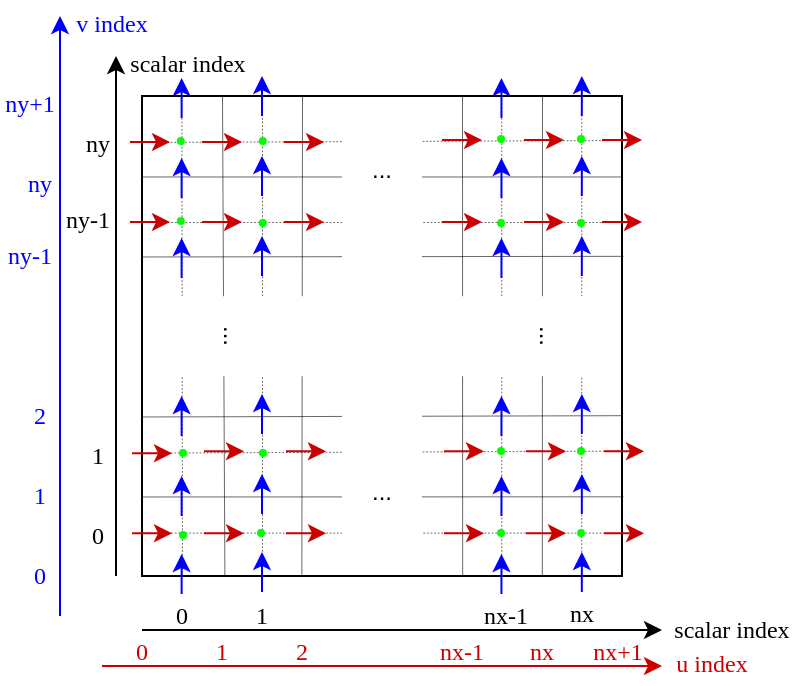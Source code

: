 <mxfile version="26.0.9" pages="2">
  <diagram name="全体図" id="Ayow5-VMEha0wBVnLcW4">
    <mxGraphModel dx="489" dy="347" grid="1" gridSize="10" guides="1" tooltips="1" connect="1" arrows="1" fold="1" page="1" pageScale="1" pageWidth="1390" pageHeight="360" math="0" shadow="0">
      <root>
        <mxCell id="0" />
        <mxCell id="1" parent="0" />
        <mxCell id="hNbSL6XgEmBNJISSKw9M-51" value="" style="endArrow=none;dashed=1;html=1;rounded=0;entryX=1;entryY=0.25;entryDx=0;entryDy=0;strokeWidth=0.3;" edge="1" parent="1" target="hNbSL6XgEmBNJISSKw9M-1">
          <mxGeometry width="50" height="50" relative="1" as="geometry">
            <mxPoint x="80" y="140" as="sourcePoint" />
            <mxPoint x="150" y="90.24" as="targetPoint" />
          </mxGeometry>
        </mxCell>
        <mxCell id="hNbSL6XgEmBNJISSKw9M-50" value="" style="endArrow=none;dashed=1;html=1;rounded=0;entryX=0;entryY=0.084;entryDx=0;entryDy=0;entryPerimeter=0;strokeWidth=0.3;exitX=1.002;exitY=0.078;exitDx=0;exitDy=0;exitPerimeter=0;" edge="1" parent="1" source="hNbSL6XgEmBNJISSKw9M-1" target="hNbSL6XgEmBNJISSKw9M-1">
          <mxGeometry width="50" height="50" relative="1" as="geometry">
            <mxPoint x="110" y="90" as="sourcePoint" />
            <mxPoint x="110" y="330" as="targetPoint" />
          </mxGeometry>
        </mxCell>
        <mxCell id="hNbSL6XgEmBNJISSKw9M-1" value="" style="rounded=0;whiteSpace=wrap;html=1;" vertex="1" parent="1">
          <mxGeometry x="80" y="80" width="240" height="240" as="geometry" />
        </mxCell>
        <mxCell id="hNbSL6XgEmBNJISSKw9M-2" value="" style="endArrow=classic;html=1;rounded=0;strokeColor=#CC0000;" edge="1" parent="1">
          <mxGeometry width="50" height="50" relative="1" as="geometry">
            <mxPoint x="60" y="365" as="sourcePoint" />
            <mxPoint x="340" y="365" as="targetPoint" />
          </mxGeometry>
        </mxCell>
        <mxCell id="hNbSL6XgEmBNJISSKw9M-11" value="" style="endArrow=classic;html=1;rounded=0;strokeColor=#0000FF;" edge="1" parent="1">
          <mxGeometry width="50" height="50" relative="1" as="geometry">
            <mxPoint x="39" y="340" as="sourcePoint" />
            <mxPoint x="39" y="40" as="targetPoint" />
          </mxGeometry>
        </mxCell>
        <mxCell id="hNbSL6XgEmBNJISSKw9M-46" value="" style="endArrow=none;dashed=1;html=1;rounded=0;entryX=0.082;entryY=0;entryDx=0;entryDy=0;entryPerimeter=0;strokeWidth=0.3;exitX=0.082;exitY=0;exitDx=0;exitDy=0;exitPerimeter=0;" edge="1" parent="1" source="hNbSL6XgEmBNJISSKw9M-1">
          <mxGeometry width="50" height="50" relative="1" as="geometry">
            <mxPoint x="150" y="253" as="sourcePoint" />
            <mxPoint x="100" y="320" as="targetPoint" />
          </mxGeometry>
        </mxCell>
        <mxCell id="hNbSL6XgEmBNJISSKw9M-47" value="" style="endArrow=none;dashed=1;html=1;rounded=0;entryX=0.082;entryY=0;entryDx=0;entryDy=0;entryPerimeter=0;strokeWidth=0.3;" edge="1" parent="1">
          <mxGeometry width="50" height="50" relative="1" as="geometry">
            <mxPoint x="140" y="320.24" as="sourcePoint" />
            <mxPoint x="140" y="80.24" as="targetPoint" />
          </mxGeometry>
        </mxCell>
        <mxCell id="hNbSL6XgEmBNJISSKw9M-12" value="" style="group;strokeColor=none;strokeWidth=0.3;" vertex="1" connectable="0" parent="1">
          <mxGeometry x="80" y="80.24" width="240" height="239.76" as="geometry" />
        </mxCell>
        <mxCell id="hNbSL6XgEmBNJISSKw9M-3" value="" style="endArrow=none;html=1;rounded=0;strokeWidth=0.3;" edge="1" parent="hNbSL6XgEmBNJISSKw9M-12">
          <mxGeometry width="50" height="50" relative="1" as="geometry">
            <mxPoint y="40.0" as="sourcePoint" />
            <mxPoint x="240" y="40.0" as="targetPoint" />
          </mxGeometry>
        </mxCell>
        <mxCell id="hNbSL6XgEmBNJISSKw9M-4" value="" style="endArrow=none;html=1;rounded=0;entryX=1.002;entryY=0.333;entryDx=0;entryDy=0;entryPerimeter=0;strokeWidth=0.3;" edge="1" parent="hNbSL6XgEmBNJISSKw9M-12" target="hNbSL6XgEmBNJISSKw9M-1">
          <mxGeometry width="50" height="50" relative="1" as="geometry">
            <mxPoint y="80.0" as="sourcePoint" />
            <mxPoint x="200" y="80.0" as="targetPoint" />
          </mxGeometry>
        </mxCell>
        <mxCell id="hNbSL6XgEmBNJISSKw9M-5" value="" style="endArrow=none;html=1;rounded=0;entryX=1;entryY=0.665;entryDx=0;entryDy=0;entryPerimeter=0;strokeWidth=0.3;" edge="1" parent="hNbSL6XgEmBNJISSKw9M-12" target="hNbSL6XgEmBNJISSKw9M-1">
          <mxGeometry width="50" height="50" relative="1" as="geometry">
            <mxPoint y="160" as="sourcePoint" />
            <mxPoint x="200" y="160" as="targetPoint" />
          </mxGeometry>
        </mxCell>
        <mxCell id="hNbSL6XgEmBNJISSKw9M-6" value="" style="endArrow=none;html=1;rounded=0;entryX=1.002;entryY=0.834;entryDx=0;entryDy=0;entryPerimeter=0;strokeWidth=0.3;" edge="1" parent="hNbSL6XgEmBNJISSKw9M-12" target="hNbSL6XgEmBNJISSKw9M-1">
          <mxGeometry width="50" height="50" relative="1" as="geometry">
            <mxPoint y="200" as="sourcePoint" />
            <mxPoint x="200" y="200" as="targetPoint" />
          </mxGeometry>
        </mxCell>
        <mxCell id="hNbSL6XgEmBNJISSKw9M-7" value="" style="endArrow=none;html=1;rounded=0;exitX=0.195;exitY=-0.001;exitDx=0;exitDy=0;exitPerimeter=0;entryX=0.2;entryY=0.998;entryDx=0;entryDy=0;entryPerimeter=0;strokeWidth=0.3;" edge="1" parent="hNbSL6XgEmBNJISSKw9M-12">
          <mxGeometry width="50" height="50" relative="1" as="geometry">
            <mxPoint x="40.0" as="sourcePoint" />
            <mxPoint x="41.2" y="239.76" as="targetPoint" />
          </mxGeometry>
        </mxCell>
        <mxCell id="hNbSL6XgEmBNJISSKw9M-8" value="" style="endArrow=none;html=1;rounded=0;exitX=0.195;exitY=-0.001;exitDx=0;exitDy=0;exitPerimeter=0;entryX=0.332;entryY=0.996;entryDx=0;entryDy=0;entryPerimeter=0;strokeWidth=0.3;" edge="1" parent="hNbSL6XgEmBNJISSKw9M-12" target="hNbSL6XgEmBNJISSKw9M-1">
          <mxGeometry width="50" height="50" relative="1" as="geometry">
            <mxPoint x="80" y="1.421e-14" as="sourcePoint" />
            <mxPoint x="81" y="200" as="targetPoint" />
          </mxGeometry>
        </mxCell>
        <mxCell id="hNbSL6XgEmBNJISSKw9M-9" value="" style="endArrow=none;html=1;rounded=0;exitX=0.195;exitY=-0.001;exitDx=0;exitDy=0;exitPerimeter=0;entryX=0.667;entryY=0.998;entryDx=0;entryDy=0;entryPerimeter=0;strokeWidth=0.3;" edge="1" parent="hNbSL6XgEmBNJISSKw9M-12" target="hNbSL6XgEmBNJISSKw9M-1">
          <mxGeometry width="50" height="50" relative="1" as="geometry">
            <mxPoint x="160" y="1.421e-14" as="sourcePoint" />
            <mxPoint x="161" y="200" as="targetPoint" />
          </mxGeometry>
        </mxCell>
        <mxCell id="hNbSL6XgEmBNJISSKw9M-10" value="" style="endArrow=none;html=1;rounded=0;exitX=0.195;exitY=-0.001;exitDx=0;exitDy=0;exitPerimeter=0;entryX=0.833;entryY=1.001;entryDx=0;entryDy=0;entryPerimeter=0;strokeWidth=0.3;" edge="1" parent="hNbSL6XgEmBNJISSKw9M-12" target="hNbSL6XgEmBNJISSKw9M-1">
          <mxGeometry width="50" height="50" relative="1" as="geometry">
            <mxPoint x="200" y="1.421e-14" as="sourcePoint" />
            <mxPoint x="201" y="200" as="targetPoint" />
          </mxGeometry>
        </mxCell>
        <mxCell id="hNbSL6XgEmBNJISSKw9M-48" value="" style="endArrow=none;dashed=1;html=1;rounded=0;entryX=0.082;entryY=0;entryDx=0;entryDy=0;entryPerimeter=0;strokeWidth=0.3;" edge="1" parent="hNbSL6XgEmBNJISSKw9M-12">
          <mxGeometry width="50" height="50" relative="1" as="geometry">
            <mxPoint x="179.63" y="240.0" as="sourcePoint" />
            <mxPoint x="179.63" y="1.421e-14" as="targetPoint" />
          </mxGeometry>
        </mxCell>
        <mxCell id="hNbSL6XgEmBNJISSKw9M-49" value="" style="endArrow=none;dashed=1;html=1;rounded=0;entryX=0.082;entryY=0;entryDx=0;entryDy=0;entryPerimeter=0;strokeWidth=0.3;" edge="1" parent="hNbSL6XgEmBNJISSKw9M-12">
          <mxGeometry width="50" height="50" relative="1" as="geometry">
            <mxPoint x="219.63" y="240.24" as="sourcePoint" />
            <mxPoint x="219.63" y="0.24" as="targetPoint" />
          </mxGeometry>
        </mxCell>
        <mxCell id="hNbSL6XgEmBNJISSKw9M-52" value="" style="endArrow=none;dashed=1;html=1;rounded=0;entryX=0;entryY=0.084;entryDx=0;entryDy=0;entryPerimeter=0;strokeWidth=0.3;exitX=1.002;exitY=0.078;exitDx=0;exitDy=0;exitPerimeter=0;" edge="1" parent="hNbSL6XgEmBNJISSKw9M-12">
          <mxGeometry width="50" height="50" relative="1" as="geometry">
            <mxPoint x="240" y="177.07" as="sourcePoint" />
            <mxPoint y="178.07" as="targetPoint" />
          </mxGeometry>
        </mxCell>
        <mxCell id="hNbSL6XgEmBNJISSKw9M-53" value="" style="endArrow=none;dashed=1;html=1;rounded=0;entryX=1;entryY=0.25;entryDx=0;entryDy=0;strokeWidth=0.3;" edge="1" parent="hNbSL6XgEmBNJISSKw9M-12">
          <mxGeometry width="50" height="50" relative="1" as="geometry">
            <mxPoint y="218.07" as="sourcePoint" />
            <mxPoint x="240" y="218.07" as="targetPoint" />
          </mxGeometry>
        </mxCell>
        <mxCell id="hNbSL6XgEmBNJISSKw9M-54" value="" style="endArrow=none;dashed=1;html=1;rounded=0;entryX=0;entryY=0.084;entryDx=0;entryDy=0;entryPerimeter=0;strokeWidth=0.3;exitX=1.002;exitY=0.078;exitDx=0;exitDy=0;exitPerimeter=0;" edge="1" parent="hNbSL6XgEmBNJISSKw9M-12">
          <mxGeometry width="50" height="50" relative="1" as="geometry">
            <mxPoint x="240" y="21.76" as="sourcePoint" />
            <mxPoint y="22.76" as="targetPoint" />
          </mxGeometry>
        </mxCell>
        <mxCell id="hNbSL6XgEmBNJISSKw9M-55" value="" style="endArrow=none;dashed=1;html=1;rounded=0;entryX=1;entryY=0.25;entryDx=0;entryDy=0;strokeWidth=0.3;" edge="1" parent="hNbSL6XgEmBNJISSKw9M-12">
          <mxGeometry width="50" height="50" relative="1" as="geometry">
            <mxPoint y="62.76" as="sourcePoint" />
            <mxPoint x="240" y="62.76" as="targetPoint" />
          </mxGeometry>
        </mxCell>
        <mxCell id="hNbSL6XgEmBNJISSKw9M-26" value="" style="rounded=0;whiteSpace=wrap;html=1;strokeColor=none;rotation=-90;" vertex="1" parent="hNbSL6XgEmBNJISSKw9M-12">
          <mxGeometry x="15" y="99.76" width="210" height="40" as="geometry" />
        </mxCell>
        <mxCell id="hNbSL6XgEmBNJISSKw9M-15" value="" style="rounded=0;whiteSpace=wrap;html=1;strokeColor=none;" vertex="1" parent="hNbSL6XgEmBNJISSKw9M-12">
          <mxGeometry x="15" y="99.88" width="210" height="40" as="geometry" />
        </mxCell>
        <mxCell id="hNbSL6XgEmBNJISSKw9M-29" value="..." style="text;html=1;align=center;verticalAlign=middle;whiteSpace=wrap;rounded=0;rotation=90;" vertex="1" parent="hNbSL6XgEmBNJISSKw9M-12">
          <mxGeometry x="15" y="104.76" width="60" height="30" as="geometry" />
        </mxCell>
        <mxCell id="hNbSL6XgEmBNJISSKw9M-30" value="..." style="text;html=1;align=center;verticalAlign=middle;whiteSpace=wrap;rounded=0;rotation=90;" vertex="1" parent="hNbSL6XgEmBNJISSKw9M-12">
          <mxGeometry x="173" y="104.76" width="60" height="30" as="geometry" />
        </mxCell>
        <mxCell id="hNbSL6XgEmBNJISSKw9M-27" value="..." style="text;html=1;align=center;verticalAlign=middle;whiteSpace=wrap;rounded=0;" vertex="1" parent="hNbSL6XgEmBNJISSKw9M-12">
          <mxGeometry x="90" y="182.76" width="60" height="30" as="geometry" />
        </mxCell>
        <mxCell id="hNbSL6XgEmBNJISSKw9M-28" value="..." style="text;html=1;align=center;verticalAlign=middle;whiteSpace=wrap;rounded=0;" vertex="1" parent="hNbSL6XgEmBNJISSKw9M-12">
          <mxGeometry x="90" y="21.76" width="60" height="30" as="geometry" />
        </mxCell>
        <mxCell id="hNbSL6XgEmBNJISSKw9M-80" value="" style="endArrow=classic;html=1;rounded=0;strokeColor=#CC0000;" edge="1" parent="hNbSL6XgEmBNJISSKw9M-12">
          <mxGeometry width="50" height="50" relative="1" as="geometry">
            <mxPoint x="30" y="22.76" as="sourcePoint" />
            <mxPoint x="50" y="22.76" as="targetPoint" />
          </mxGeometry>
        </mxCell>
        <mxCell id="hNbSL6XgEmBNJISSKw9M-81" value="" style="endArrow=classic;html=1;rounded=0;strokeColor=#CC0000;" edge="1" parent="hNbSL6XgEmBNJISSKw9M-12">
          <mxGeometry width="50" height="50" relative="1" as="geometry">
            <mxPoint x="30" y="62.76" as="sourcePoint" />
            <mxPoint x="50" y="62.76" as="targetPoint" />
          </mxGeometry>
        </mxCell>
        <mxCell id="hNbSL6XgEmBNJISSKw9M-82" value="" style="endArrow=classic;html=1;rounded=0;strokeColor=#CC0000;" edge="1" parent="hNbSL6XgEmBNJISSKw9M-12">
          <mxGeometry width="50" height="50" relative="1" as="geometry">
            <mxPoint x="31" y="177.39" as="sourcePoint" />
            <mxPoint x="51" y="177.39" as="targetPoint" />
          </mxGeometry>
        </mxCell>
        <mxCell id="hNbSL6XgEmBNJISSKw9M-83" value="" style="endArrow=classic;html=1;rounded=0;strokeColor=#CC0000;" edge="1" parent="hNbSL6XgEmBNJISSKw9M-12">
          <mxGeometry width="50" height="50" relative="1" as="geometry">
            <mxPoint x="31" y="218.39" as="sourcePoint" />
            <mxPoint x="51" y="218.39" as="targetPoint" />
          </mxGeometry>
        </mxCell>
        <mxCell id="hNbSL6XgEmBNJISSKw9M-105" value="" style="endArrow=classic;html=1;rounded=0;strokeColor=#0000FF;" edge="1" parent="hNbSL6XgEmBNJISSKw9M-12">
          <mxGeometry width="50" height="50" relative="1" as="geometry">
            <mxPoint x="60" y="208.76" as="sourcePoint" />
            <mxPoint x="60" y="188.76" as="targetPoint" />
          </mxGeometry>
        </mxCell>
        <mxCell id="hNbSL6XgEmBNJISSKw9M-106" value="" style="endArrow=classic;html=1;rounded=0;strokeColor=#0000FF;" edge="1" parent="hNbSL6XgEmBNJISSKw9M-12">
          <mxGeometry width="50" height="50" relative="1" as="geometry">
            <mxPoint x="219.91" y="208.76" as="sourcePoint" />
            <mxPoint x="219.91" y="188.76" as="targetPoint" />
          </mxGeometry>
        </mxCell>
        <mxCell id="hNbSL6XgEmBNJISSKw9M-107" value="" style="endArrow=classic;html=1;rounded=0;strokeColor=#0000FF;" edge="1" parent="hNbSL6XgEmBNJISSKw9M-12">
          <mxGeometry width="50" height="50" relative="1" as="geometry">
            <mxPoint x="179.72" y="209.76" as="sourcePoint" />
            <mxPoint x="179.72" y="189.76" as="targetPoint" />
          </mxGeometry>
        </mxCell>
        <mxCell id="hNbSL6XgEmBNJISSKw9M-143" value="" style="ellipse;whiteSpace=wrap;html=1;aspect=fixed;fillColor=#00FF00;strokeColor=#00FF00;" vertex="1" parent="hNbSL6XgEmBNJISSKw9M-12">
          <mxGeometry x="58.88" y="20.76" width="3" height="3" as="geometry" />
        </mxCell>
        <mxCell id="hNbSL6XgEmBNJISSKw9M-144" value="" style="ellipse;whiteSpace=wrap;html=1;aspect=fixed;fillColor=#00FF00;strokeColor=#00FF00;" vertex="1" parent="hNbSL6XgEmBNJISSKw9M-12">
          <mxGeometry x="17.88" y="20.76" width="3" height="3" as="geometry" />
        </mxCell>
        <mxCell id="hNbSL6XgEmBNJISSKw9M-145" value="" style="ellipse;whiteSpace=wrap;html=1;aspect=fixed;fillColor=#00FF00;strokeColor=#00FF00;" vertex="1" parent="hNbSL6XgEmBNJISSKw9M-12">
          <mxGeometry x="17.88" y="60.76" width="3" height="3" as="geometry" />
        </mxCell>
        <mxCell id="hNbSL6XgEmBNJISSKw9M-146" value="" style="ellipse;whiteSpace=wrap;html=1;aspect=fixed;fillColor=#00FF00;strokeColor=#00FF00;" vertex="1" parent="hNbSL6XgEmBNJISSKw9M-12">
          <mxGeometry x="58.88" y="61.76" width="3" height="3" as="geometry" />
        </mxCell>
        <mxCell id="hNbSL6XgEmBNJISSKw9M-13" value="u index" style="text;html=1;align=center;verticalAlign=middle;whiteSpace=wrap;rounded=0;fontFamily=Times New Roman;fontColor=#CC0000;" vertex="1" parent="1">
          <mxGeometry x="340" y="354" width="50" height="20" as="geometry" />
        </mxCell>
        <mxCell id="hNbSL6XgEmBNJISSKw9M-14" value="v index" style="text;html=1;align=center;verticalAlign=middle;whiteSpace=wrap;rounded=0;fontFamily=Times New Roman;fontColor=#0000FF;" vertex="1" parent="1">
          <mxGeometry x="40" y="34" width="50" height="20" as="geometry" />
        </mxCell>
        <mxCell id="hNbSL6XgEmBNJISSKw9M-56" value="" style="endArrow=classic;html=1;rounded=0;strokeColor=#000000;" edge="1" parent="1">
          <mxGeometry width="50" height="50" relative="1" as="geometry">
            <mxPoint x="80" y="347" as="sourcePoint" />
            <mxPoint x="340" y="347" as="targetPoint" />
          </mxGeometry>
        </mxCell>
        <mxCell id="hNbSL6XgEmBNJISSKw9M-57" value="scalar index" style="text;html=1;align=center;verticalAlign=middle;whiteSpace=wrap;rounded=0;fontFamily=Times New Roman;fontColor=#000000;" vertex="1" parent="1">
          <mxGeometry x="340" y="337" width="70" height="20" as="geometry" />
        </mxCell>
        <mxCell id="hNbSL6XgEmBNJISSKw9M-58" value="" style="endArrow=classic;html=1;rounded=0;strokeColor=#000000;" edge="1" parent="1">
          <mxGeometry width="50" height="50" relative="1" as="geometry">
            <mxPoint x="67" y="320" as="sourcePoint" />
            <mxPoint x="67" y="60" as="targetPoint" />
          </mxGeometry>
        </mxCell>
        <mxCell id="hNbSL6XgEmBNJISSKw9M-59" value="scalar index" style="text;html=1;align=center;verticalAlign=middle;whiteSpace=wrap;rounded=0;fontFamily=Times New Roman;fontColor=#000000;" vertex="1" parent="1">
          <mxGeometry x="68" y="54" width="70" height="20" as="geometry" />
        </mxCell>
        <mxCell id="hNbSL6XgEmBNJISSKw9M-60" value="0" style="text;html=1;align=center;verticalAlign=middle;whiteSpace=wrap;rounded=0;fontFamily=Times New Roman;" vertex="1" parent="1">
          <mxGeometry x="90" y="330" width="20" height="20" as="geometry" />
        </mxCell>
        <mxCell id="hNbSL6XgEmBNJISSKw9M-61" value="1" style="text;html=1;align=center;verticalAlign=middle;whiteSpace=wrap;rounded=0;fontFamily=Times New Roman;" vertex="1" parent="1">
          <mxGeometry x="130" y="330" width="20" height="20" as="geometry" />
        </mxCell>
        <mxCell id="hNbSL6XgEmBNJISSKw9M-62" value="nx" style="text;html=1;align=center;verticalAlign=middle;whiteSpace=wrap;rounded=0;fontFamily=Times New Roman;" vertex="1" parent="1">
          <mxGeometry x="290" y="329" width="20" height="20" as="geometry" />
        </mxCell>
        <mxCell id="hNbSL6XgEmBNJISSKw9M-63" value="nx-1" style="text;html=1;align=center;verticalAlign=middle;whiteSpace=wrap;rounded=0;fontFamily=Times New Roman;" vertex="1" parent="1">
          <mxGeometry x="247" y="330" width="30" height="20" as="geometry" />
        </mxCell>
        <mxCell id="hNbSL6XgEmBNJISSKw9M-64" value="0" style="text;html=1;align=center;verticalAlign=middle;whiteSpace=wrap;rounded=0;fontFamily=Times New Roman;fontColor=#CC0000;" vertex="1" parent="1">
          <mxGeometry x="70" y="348" width="20" height="20" as="geometry" />
        </mxCell>
        <mxCell id="hNbSL6XgEmBNJISSKw9M-65" value="1" style="text;html=1;align=center;verticalAlign=middle;whiteSpace=wrap;rounded=0;fontFamily=Times New Roman;fontColor=#CC0000;" vertex="1" parent="1">
          <mxGeometry x="110" y="348" width="20" height="20" as="geometry" />
        </mxCell>
        <mxCell id="hNbSL6XgEmBNJISSKw9M-66" value="nx" style="text;html=1;align=center;verticalAlign=middle;whiteSpace=wrap;rounded=0;fontFamily=Times New Roman;fontColor=#CC0000;" vertex="1" parent="1">
          <mxGeometry x="270" y="348" width="20" height="20" as="geometry" />
        </mxCell>
        <mxCell id="hNbSL6XgEmBNJISSKw9M-67" value="nx-1" style="text;html=1;align=center;verticalAlign=middle;whiteSpace=wrap;rounded=0;fontFamily=Times New Roman;fontColor=#CC0000;" vertex="1" parent="1">
          <mxGeometry x="225" y="348" width="30" height="20" as="geometry" />
        </mxCell>
        <mxCell id="hNbSL6XgEmBNJISSKw9M-68" value="2" style="text;html=1;align=center;verticalAlign=middle;whiteSpace=wrap;rounded=0;fontFamily=Times New Roman;fontColor=#CC0000;" vertex="1" parent="1">
          <mxGeometry x="150" y="348" width="20" height="20" as="geometry" />
        </mxCell>
        <mxCell id="hNbSL6XgEmBNJISSKw9M-69" value="nx+1" style="text;html=1;align=center;verticalAlign=middle;whiteSpace=wrap;rounded=0;fontFamily=Times New Roman;fontColor=#CC0000;" vertex="1" parent="1">
          <mxGeometry x="303" y="348" width="30" height="20" as="geometry" />
        </mxCell>
        <mxCell id="hNbSL6XgEmBNJISSKw9M-70" value="0" style="text;html=1;align=center;verticalAlign=middle;whiteSpace=wrap;rounded=0;fontFamily=Times New Roman;" vertex="1" parent="1">
          <mxGeometry x="48" y="290" width="20" height="20" as="geometry" />
        </mxCell>
        <mxCell id="hNbSL6XgEmBNJISSKw9M-71" value="1" style="text;html=1;align=center;verticalAlign=middle;whiteSpace=wrap;rounded=0;fontFamily=Times New Roman;" vertex="1" parent="1">
          <mxGeometry x="48" y="250" width="20" height="20" as="geometry" />
        </mxCell>
        <mxCell id="hNbSL6XgEmBNJISSKw9M-72" value="ny-1" style="text;html=1;align=center;verticalAlign=middle;whiteSpace=wrap;rounded=0;fontFamily=Times New Roman;" vertex="1" parent="1">
          <mxGeometry x="38" y="132" width="30" height="20" as="geometry" />
        </mxCell>
        <mxCell id="hNbSL6XgEmBNJISSKw9M-73" value="ny" style="text;html=1;align=center;verticalAlign=middle;whiteSpace=wrap;rounded=0;fontFamily=Times New Roman;" vertex="1" parent="1">
          <mxGeometry x="48" y="94" width="20" height="20" as="geometry" />
        </mxCell>
        <mxCell id="hNbSL6XgEmBNJISSKw9M-74" value="0" style="text;html=1;align=center;verticalAlign=middle;whiteSpace=wrap;rounded=0;fontFamily=Times New Roman;fontColor=#0000FF;" vertex="1" parent="1">
          <mxGeometry x="19" y="310" width="20" height="20" as="geometry" />
        </mxCell>
        <mxCell id="hNbSL6XgEmBNJISSKw9M-75" value="1" style="text;html=1;align=center;verticalAlign=middle;whiteSpace=wrap;rounded=0;fontFamily=Times New Roman;fontColor=#0000FF;" vertex="1" parent="1">
          <mxGeometry x="19" y="270" width="20" height="20" as="geometry" />
        </mxCell>
        <mxCell id="hNbSL6XgEmBNJISSKw9M-76" value="2" style="text;html=1;align=center;verticalAlign=middle;whiteSpace=wrap;rounded=0;fontFamily=Times New Roman;fontColor=#0000FF;" vertex="1" parent="1">
          <mxGeometry x="19" y="230" width="20" height="20" as="geometry" />
        </mxCell>
        <mxCell id="hNbSL6XgEmBNJISSKw9M-77" value="ny-1" style="text;html=1;align=center;verticalAlign=middle;whiteSpace=wrap;rounded=0;fontFamily=Times New Roman;fontColor=#0000FF;" vertex="1" parent="1">
          <mxGeometry x="9" y="150" width="30" height="20" as="geometry" />
        </mxCell>
        <mxCell id="hNbSL6XgEmBNJISSKw9M-78" value="ny" style="text;html=1;align=center;verticalAlign=middle;whiteSpace=wrap;rounded=0;fontFamily=Times New Roman;fontColor=#0000FF;" vertex="1" parent="1">
          <mxGeometry x="19" y="114" width="20" height="20" as="geometry" />
        </mxCell>
        <mxCell id="hNbSL6XgEmBNJISSKw9M-79" value="ny+1" style="text;html=1;align=center;verticalAlign=middle;whiteSpace=wrap;rounded=0;fontFamily=Times New Roman;fontColor=#0000FF;" vertex="1" parent="1">
          <mxGeometry x="9" y="74" width="30" height="20" as="geometry" />
        </mxCell>
        <mxCell id="hNbSL6XgEmBNJISSKw9M-84" value="" style="endArrow=classic;html=1;rounded=0;strokeColor=#CC0000;" edge="1" parent="1">
          <mxGeometry width="50" height="50" relative="1" as="geometry">
            <mxPoint x="151" y="103" as="sourcePoint" />
            <mxPoint x="171" y="103" as="targetPoint" />
          </mxGeometry>
        </mxCell>
        <mxCell id="hNbSL6XgEmBNJISSKw9M-85" value="" style="endArrow=classic;html=1;rounded=0;strokeColor=#CC0000;" edge="1" parent="1">
          <mxGeometry width="50" height="50" relative="1" as="geometry">
            <mxPoint x="151" y="143" as="sourcePoint" />
            <mxPoint x="171" y="143" as="targetPoint" />
          </mxGeometry>
        </mxCell>
        <mxCell id="hNbSL6XgEmBNJISSKw9M-86" value="" style="endArrow=classic;html=1;rounded=0;strokeColor=#CC0000;" edge="1" parent="1">
          <mxGeometry width="50" height="50" relative="1" as="geometry">
            <mxPoint x="152" y="257.63" as="sourcePoint" />
            <mxPoint x="172" y="257.63" as="targetPoint" />
          </mxGeometry>
        </mxCell>
        <mxCell id="hNbSL6XgEmBNJISSKw9M-87" value="" style="endArrow=classic;html=1;rounded=0;strokeColor=#CC0000;" edge="1" parent="1">
          <mxGeometry width="50" height="50" relative="1" as="geometry">
            <mxPoint x="152" y="298.63" as="sourcePoint" />
            <mxPoint x="172" y="298.63" as="targetPoint" />
          </mxGeometry>
        </mxCell>
        <mxCell id="hNbSL6XgEmBNJISSKw9M-88" value="" style="endArrow=classic;html=1;rounded=0;strokeColor=#CC0000;" edge="1" parent="1">
          <mxGeometry width="50" height="50" relative="1" as="geometry">
            <mxPoint x="74" y="103" as="sourcePoint" />
            <mxPoint x="94" y="103" as="targetPoint" />
          </mxGeometry>
        </mxCell>
        <mxCell id="hNbSL6XgEmBNJISSKw9M-89" value="" style="endArrow=classic;html=1;rounded=0;strokeColor=#CC0000;" edge="1" parent="1">
          <mxGeometry width="50" height="50" relative="1" as="geometry">
            <mxPoint x="74" y="143" as="sourcePoint" />
            <mxPoint x="94" y="143" as="targetPoint" />
          </mxGeometry>
        </mxCell>
        <mxCell id="hNbSL6XgEmBNJISSKw9M-90" value="" style="endArrow=classic;html=1;rounded=0;strokeColor=#CC0000;" edge="1" parent="1">
          <mxGeometry width="50" height="50" relative="1" as="geometry">
            <mxPoint x="75" y="258.63" as="sourcePoint" />
            <mxPoint x="95" y="258.63" as="targetPoint" />
          </mxGeometry>
        </mxCell>
        <mxCell id="hNbSL6XgEmBNJISSKw9M-91" value="" style="endArrow=classic;html=1;rounded=0;strokeColor=#CC0000;" edge="1" parent="1">
          <mxGeometry width="50" height="50" relative="1" as="geometry">
            <mxPoint x="75" y="298.63" as="sourcePoint" />
            <mxPoint x="95" y="298.63" as="targetPoint" />
          </mxGeometry>
        </mxCell>
        <mxCell id="hNbSL6XgEmBNJISSKw9M-92" value="" style="endArrow=classic;html=1;rounded=0;strokeColor=#CC0000;" edge="1" parent="1">
          <mxGeometry width="50" height="50" relative="1" as="geometry">
            <mxPoint x="230" y="102" as="sourcePoint" />
            <mxPoint x="250" y="102" as="targetPoint" />
          </mxGeometry>
        </mxCell>
        <mxCell id="hNbSL6XgEmBNJISSKw9M-93" value="" style="endArrow=classic;html=1;rounded=0;strokeColor=#CC0000;" edge="1" parent="1">
          <mxGeometry width="50" height="50" relative="1" as="geometry">
            <mxPoint x="230" y="143" as="sourcePoint" />
            <mxPoint x="250" y="143" as="targetPoint" />
          </mxGeometry>
        </mxCell>
        <mxCell id="hNbSL6XgEmBNJISSKw9M-94" value="" style="endArrow=classic;html=1;rounded=0;strokeColor=#CC0000;" edge="1" parent="1">
          <mxGeometry width="50" height="50" relative="1" as="geometry">
            <mxPoint x="231" y="257.63" as="sourcePoint" />
            <mxPoint x="251" y="257.63" as="targetPoint" />
          </mxGeometry>
        </mxCell>
        <mxCell id="hNbSL6XgEmBNJISSKw9M-95" value="" style="endArrow=classic;html=1;rounded=0;strokeColor=#CC0000;" edge="1" parent="1">
          <mxGeometry width="50" height="50" relative="1" as="geometry">
            <mxPoint x="231" y="298.63" as="sourcePoint" />
            <mxPoint x="251" y="298.63" as="targetPoint" />
          </mxGeometry>
        </mxCell>
        <mxCell id="hNbSL6XgEmBNJISSKw9M-96" value="" style="endArrow=classic;html=1;rounded=0;strokeColor=#CC0000;" edge="1" parent="1">
          <mxGeometry width="50" height="50" relative="1" as="geometry">
            <mxPoint x="271" y="102" as="sourcePoint" />
            <mxPoint x="291" y="102" as="targetPoint" />
          </mxGeometry>
        </mxCell>
        <mxCell id="hNbSL6XgEmBNJISSKw9M-97" value="" style="endArrow=classic;html=1;rounded=0;strokeColor=#CC0000;" edge="1" parent="1">
          <mxGeometry width="50" height="50" relative="1" as="geometry">
            <mxPoint x="271" y="143" as="sourcePoint" />
            <mxPoint x="291" y="143" as="targetPoint" />
          </mxGeometry>
        </mxCell>
        <mxCell id="hNbSL6XgEmBNJISSKw9M-98" value="" style="endArrow=classic;html=1;rounded=0;strokeColor=#CC0000;" edge="1" parent="1">
          <mxGeometry width="50" height="50" relative="1" as="geometry">
            <mxPoint x="272" y="257.63" as="sourcePoint" />
            <mxPoint x="292" y="257.63" as="targetPoint" />
          </mxGeometry>
        </mxCell>
        <mxCell id="hNbSL6XgEmBNJISSKw9M-99" value="" style="endArrow=classic;html=1;rounded=0;strokeColor=#CC0000;" edge="1" parent="1">
          <mxGeometry width="50" height="50" relative="1" as="geometry">
            <mxPoint x="272" y="298.63" as="sourcePoint" />
            <mxPoint x="292" y="298.63" as="targetPoint" />
          </mxGeometry>
        </mxCell>
        <mxCell id="hNbSL6XgEmBNJISSKw9M-100" value="" style="endArrow=classic;html=1;rounded=0;strokeColor=#CC0000;" edge="1" parent="1">
          <mxGeometry width="50" height="50" relative="1" as="geometry">
            <mxPoint x="310" y="102" as="sourcePoint" />
            <mxPoint x="330" y="102" as="targetPoint" />
          </mxGeometry>
        </mxCell>
        <mxCell id="hNbSL6XgEmBNJISSKw9M-101" value="" style="endArrow=classic;html=1;rounded=0;strokeColor=#CC0000;" edge="1" parent="1">
          <mxGeometry width="50" height="50" relative="1" as="geometry">
            <mxPoint x="310" y="143" as="sourcePoint" />
            <mxPoint x="330" y="143" as="targetPoint" />
          </mxGeometry>
        </mxCell>
        <mxCell id="hNbSL6XgEmBNJISSKw9M-102" value="" style="endArrow=classic;html=1;rounded=0;strokeColor=#CC0000;" edge="1" parent="1">
          <mxGeometry width="50" height="50" relative="1" as="geometry">
            <mxPoint x="311" y="257.63" as="sourcePoint" />
            <mxPoint x="331" y="257.63" as="targetPoint" />
          </mxGeometry>
        </mxCell>
        <mxCell id="hNbSL6XgEmBNJISSKw9M-103" value="" style="endArrow=classic;html=1;rounded=0;strokeColor=#CC0000;" edge="1" parent="1">
          <mxGeometry width="50" height="50" relative="1" as="geometry">
            <mxPoint x="311" y="298.63" as="sourcePoint" />
            <mxPoint x="331" y="298.63" as="targetPoint" />
          </mxGeometry>
        </mxCell>
        <mxCell id="hNbSL6XgEmBNJISSKw9M-104" value="" style="endArrow=classic;html=1;rounded=0;strokeColor=#0000FF;" edge="1" parent="1">
          <mxGeometry width="50" height="50" relative="1" as="geometry">
            <mxPoint x="99.81" y="290" as="sourcePoint" />
            <mxPoint x="99.81" y="270" as="targetPoint" />
          </mxGeometry>
        </mxCell>
        <mxCell id="hNbSL6XgEmBNJISSKw9M-108" value="" style="endArrow=classic;html=1;rounded=0;strokeColor=#0000FF;" edge="1" parent="1">
          <mxGeometry width="50" height="50" relative="1" as="geometry">
            <mxPoint x="140" y="328" as="sourcePoint" />
            <mxPoint x="140" y="308" as="targetPoint" />
          </mxGeometry>
        </mxCell>
        <mxCell id="hNbSL6XgEmBNJISSKw9M-109" value="" style="endArrow=classic;html=1;rounded=0;strokeColor=#0000FF;" edge="1" parent="1">
          <mxGeometry width="50" height="50" relative="1" as="geometry">
            <mxPoint x="299.91" y="328" as="sourcePoint" />
            <mxPoint x="299.91" y="308" as="targetPoint" />
          </mxGeometry>
        </mxCell>
        <mxCell id="hNbSL6XgEmBNJISSKw9M-110" value="" style="endArrow=classic;html=1;rounded=0;strokeColor=#0000FF;" edge="1" parent="1">
          <mxGeometry width="50" height="50" relative="1" as="geometry">
            <mxPoint x="259.72" y="329" as="sourcePoint" />
            <mxPoint x="259.72" y="309" as="targetPoint" />
          </mxGeometry>
        </mxCell>
        <mxCell id="hNbSL6XgEmBNJISSKw9M-111" value="" style="endArrow=classic;html=1;rounded=0;strokeColor=#0000FF;" edge="1" parent="1">
          <mxGeometry width="50" height="50" relative="1" as="geometry">
            <mxPoint x="99.81" y="329" as="sourcePoint" />
            <mxPoint x="99.81" y="309" as="targetPoint" />
          </mxGeometry>
        </mxCell>
        <mxCell id="hNbSL6XgEmBNJISSKw9M-112" value="" style="endArrow=classic;html=1;rounded=0;strokeColor=#0000FF;" edge="1" parent="1">
          <mxGeometry width="50" height="50" relative="1" as="geometry">
            <mxPoint x="140" y="249" as="sourcePoint" />
            <mxPoint x="140" y="229" as="targetPoint" />
          </mxGeometry>
        </mxCell>
        <mxCell id="hNbSL6XgEmBNJISSKw9M-113" value="" style="endArrow=classic;html=1;rounded=0;strokeColor=#0000FF;" edge="1" parent="1">
          <mxGeometry width="50" height="50" relative="1" as="geometry">
            <mxPoint x="299.91" y="249" as="sourcePoint" />
            <mxPoint x="299.91" y="229" as="targetPoint" />
          </mxGeometry>
        </mxCell>
        <mxCell id="hNbSL6XgEmBNJISSKw9M-114" value="" style="endArrow=classic;html=1;rounded=0;strokeColor=#0000FF;" edge="1" parent="1">
          <mxGeometry width="50" height="50" relative="1" as="geometry">
            <mxPoint x="259.72" y="250" as="sourcePoint" />
            <mxPoint x="259.72" y="230" as="targetPoint" />
          </mxGeometry>
        </mxCell>
        <mxCell id="hNbSL6XgEmBNJISSKw9M-115" value="" style="endArrow=classic;html=1;rounded=0;strokeColor=#0000FF;" edge="1" parent="1">
          <mxGeometry width="50" height="50" relative="1" as="geometry">
            <mxPoint x="99.81" y="250" as="sourcePoint" />
            <mxPoint x="99.81" y="230" as="targetPoint" />
          </mxGeometry>
        </mxCell>
        <mxCell id="hNbSL6XgEmBNJISSKw9M-116" value="" style="endArrow=classic;html=1;rounded=0;strokeColor=#0000FF;" edge="1" parent="1">
          <mxGeometry width="50" height="50" relative="1" as="geometry">
            <mxPoint x="140" y="170" as="sourcePoint" />
            <mxPoint x="140" y="150" as="targetPoint" />
          </mxGeometry>
        </mxCell>
        <mxCell id="hNbSL6XgEmBNJISSKw9M-117" value="" style="endArrow=classic;html=1;rounded=0;strokeColor=#0000FF;" edge="1" parent="1">
          <mxGeometry width="50" height="50" relative="1" as="geometry">
            <mxPoint x="299.91" y="170" as="sourcePoint" />
            <mxPoint x="299.91" y="150" as="targetPoint" />
          </mxGeometry>
        </mxCell>
        <mxCell id="hNbSL6XgEmBNJISSKw9M-118" value="" style="endArrow=classic;html=1;rounded=0;strokeColor=#0000FF;" edge="1" parent="1">
          <mxGeometry width="50" height="50" relative="1" as="geometry">
            <mxPoint x="259.72" y="171" as="sourcePoint" />
            <mxPoint x="259.72" y="151" as="targetPoint" />
          </mxGeometry>
        </mxCell>
        <mxCell id="hNbSL6XgEmBNJISSKw9M-119" value="" style="endArrow=classic;html=1;rounded=0;strokeColor=#0000FF;" edge="1" parent="1">
          <mxGeometry width="50" height="50" relative="1" as="geometry">
            <mxPoint x="99.81" y="171" as="sourcePoint" />
            <mxPoint x="99.81" y="151" as="targetPoint" />
          </mxGeometry>
        </mxCell>
        <mxCell id="hNbSL6XgEmBNJISSKw9M-120" value="" style="endArrow=classic;html=1;rounded=0;strokeColor=#0000FF;" edge="1" parent="1">
          <mxGeometry width="50" height="50" relative="1" as="geometry">
            <mxPoint x="140" y="130" as="sourcePoint" />
            <mxPoint x="140" y="110" as="targetPoint" />
          </mxGeometry>
        </mxCell>
        <mxCell id="hNbSL6XgEmBNJISSKw9M-121" value="" style="endArrow=classic;html=1;rounded=0;strokeColor=#0000FF;" edge="1" parent="1">
          <mxGeometry width="50" height="50" relative="1" as="geometry">
            <mxPoint x="299.91" y="130" as="sourcePoint" />
            <mxPoint x="299.91" y="110" as="targetPoint" />
          </mxGeometry>
        </mxCell>
        <mxCell id="hNbSL6XgEmBNJISSKw9M-122" value="" style="endArrow=classic;html=1;rounded=0;strokeColor=#0000FF;" edge="1" parent="1">
          <mxGeometry width="50" height="50" relative="1" as="geometry">
            <mxPoint x="259.72" y="131" as="sourcePoint" />
            <mxPoint x="259.72" y="111" as="targetPoint" />
          </mxGeometry>
        </mxCell>
        <mxCell id="hNbSL6XgEmBNJISSKw9M-123" value="" style="endArrow=classic;html=1;rounded=0;strokeColor=#0000FF;" edge="1" parent="1">
          <mxGeometry width="50" height="50" relative="1" as="geometry">
            <mxPoint x="99.81" y="131" as="sourcePoint" />
            <mxPoint x="99.81" y="111" as="targetPoint" />
          </mxGeometry>
        </mxCell>
        <mxCell id="hNbSL6XgEmBNJISSKw9M-124" value="" style="endArrow=classic;html=1;rounded=0;strokeColor=#0000FF;" edge="1" parent="1">
          <mxGeometry width="50" height="50" relative="1" as="geometry">
            <mxPoint x="140" y="90" as="sourcePoint" />
            <mxPoint x="140" y="70" as="targetPoint" />
          </mxGeometry>
        </mxCell>
        <mxCell id="hNbSL6XgEmBNJISSKw9M-125" value="" style="endArrow=classic;html=1;rounded=0;strokeColor=#0000FF;" edge="1" parent="1">
          <mxGeometry width="50" height="50" relative="1" as="geometry">
            <mxPoint x="299.91" y="90" as="sourcePoint" />
            <mxPoint x="299.91" y="70" as="targetPoint" />
          </mxGeometry>
        </mxCell>
        <mxCell id="hNbSL6XgEmBNJISSKw9M-126" value="" style="endArrow=classic;html=1;rounded=0;strokeColor=#0000FF;" edge="1" parent="1">
          <mxGeometry width="50" height="50" relative="1" as="geometry">
            <mxPoint x="259.72" y="91" as="sourcePoint" />
            <mxPoint x="259.72" y="71" as="targetPoint" />
          </mxGeometry>
        </mxCell>
        <mxCell id="hNbSL6XgEmBNJISSKw9M-127" value="" style="endArrow=classic;html=1;rounded=0;strokeColor=#0000FF;" edge="1" parent="1">
          <mxGeometry width="50" height="50" relative="1" as="geometry">
            <mxPoint x="99.81" y="91" as="sourcePoint" />
            <mxPoint x="99.81" y="71" as="targetPoint" />
          </mxGeometry>
        </mxCell>
        <mxCell id="hNbSL6XgEmBNJISSKw9M-129" value="" style="ellipse;whiteSpace=wrap;html=1;aspect=fixed;fillColor=#00FF00;strokeColor=#00FF00;" vertex="1" parent="1">
          <mxGeometry x="298" y="100" width="3" height="3" as="geometry" />
        </mxCell>
        <mxCell id="hNbSL6XgEmBNJISSKw9M-131" value="" style="ellipse;whiteSpace=wrap;html=1;aspect=fixed;fillColor=#00FF00;strokeColor=#00FF00;" vertex="1" parent="1">
          <mxGeometry x="298" y="142" width="3" height="3" as="geometry" />
        </mxCell>
        <mxCell id="hNbSL6XgEmBNJISSKw9M-132" value="" style="ellipse;whiteSpace=wrap;html=1;aspect=fixed;fillColor=#00FF00;strokeColor=#00FF00;" vertex="1" parent="1">
          <mxGeometry x="258" y="100" width="3" height="3" as="geometry" />
        </mxCell>
        <mxCell id="hNbSL6XgEmBNJISSKw9M-133" value="" style="ellipse;whiteSpace=wrap;html=1;aspect=fixed;fillColor=#00FF00;strokeColor=#00FF00;" vertex="1" parent="1">
          <mxGeometry x="258" y="142" width="3" height="3" as="geometry" />
        </mxCell>
        <mxCell id="hNbSL6XgEmBNJISSKw9M-134" value="" style="ellipse;whiteSpace=wrap;html=1;aspect=fixed;fillColor=#00FF00;strokeColor=#00FF00;" vertex="1" parent="1">
          <mxGeometry x="298" y="256" width="3" height="3" as="geometry" />
        </mxCell>
        <mxCell id="hNbSL6XgEmBNJISSKw9M-135" value="" style="ellipse;whiteSpace=wrap;html=1;aspect=fixed;fillColor=#00FF00;strokeColor=#00FF00;" vertex="1" parent="1">
          <mxGeometry x="298" y="297" width="3" height="3" as="geometry" />
        </mxCell>
        <mxCell id="hNbSL6XgEmBNJISSKw9M-136" value="" style="ellipse;whiteSpace=wrap;html=1;aspect=fixed;fillColor=#00FF00;strokeColor=#00FF00;" vertex="1" parent="1">
          <mxGeometry x="258" y="256" width="3" height="3" as="geometry" />
        </mxCell>
        <mxCell id="hNbSL6XgEmBNJISSKw9M-137" value="" style="ellipse;whiteSpace=wrap;html=1;aspect=fixed;fillColor=#00FF00;strokeColor=#00FF00;" vertex="1" parent="1">
          <mxGeometry x="258" y="297" width="3" height="3" as="geometry" />
        </mxCell>
        <mxCell id="hNbSL6XgEmBNJISSKw9M-138" value="" style="ellipse;whiteSpace=wrap;html=1;aspect=fixed;fillColor=#00FF00;strokeColor=#00FF00;" vertex="1" parent="1">
          <mxGeometry x="139" y="257" width="3" height="3" as="geometry" />
        </mxCell>
        <mxCell id="hNbSL6XgEmBNJISSKw9M-139" value="" style="ellipse;whiteSpace=wrap;html=1;aspect=fixed;fillColor=#00FF00;strokeColor=#00FF00;" vertex="1" parent="1">
          <mxGeometry x="99" y="257" width="3" height="3" as="geometry" />
        </mxCell>
        <mxCell id="hNbSL6XgEmBNJISSKw9M-140" value="" style="ellipse;whiteSpace=wrap;html=1;aspect=fixed;fillColor=#00FF00;strokeColor=#00FF00;" vertex="1" parent="1">
          <mxGeometry x="99" y="298" width="3" height="3" as="geometry" />
        </mxCell>
        <mxCell id="hNbSL6XgEmBNJISSKw9M-142" value="" style="ellipse;whiteSpace=wrap;html=1;aspect=fixed;fillColor=#00FF00;strokeColor=#00FF00;" vertex="1" parent="1">
          <mxGeometry x="138" y="297" width="3" height="3" as="geometry" />
        </mxCell>
      </root>
    </mxGraphModel>
  </diagram>
  <diagram name="一般項" id="4s9TKoa6KT6RYETwxB4G">
    <mxGraphModel dx="202" dy="143" grid="1" gridSize="10" guides="1" tooltips="1" connect="1" arrows="1" fold="1" page="1" pageScale="1" pageWidth="1390" pageHeight="360" math="0" shadow="0">
      <root>
        <mxCell id="yorJfVh0kJ0Bfh7YAZNg-0" />
        <mxCell id="yorJfVh0kJ0Bfh7YAZNg-1" parent="yorJfVh0kJ0Bfh7YAZNg-0" />
        <mxCell id="EkK7eUQm3t-pUeyv8moK-10" value="" style="endArrow=none;dashed=1;html=1;rounded=0;strokeWidth=0.3;" edge="1" parent="yorJfVh0kJ0Bfh7YAZNg-1">
          <mxGeometry width="50" height="50" relative="1" as="geometry">
            <mxPoint x="300" y="140" as="sourcePoint" />
            <mxPoint x="380" y="140" as="targetPoint" />
          </mxGeometry>
        </mxCell>
        <mxCell id="EkK7eUQm3t-pUeyv8moK-0" value="" style="endArrow=none;html=1;rounded=0;strokeWidth=0.3;" edge="1" parent="yorJfVh0kJ0Bfh7YAZNg-1">
          <mxGeometry width="50" height="50" relative="1" as="geometry">
            <mxPoint x="300" y="120" as="sourcePoint" />
            <mxPoint x="380" y="120" as="targetPoint" />
          </mxGeometry>
        </mxCell>
        <mxCell id="EkK7eUQm3t-pUeyv8moK-1" value="" style="endArrow=none;html=1;rounded=0;strokeWidth=0.3;" edge="1" parent="yorJfVh0kJ0Bfh7YAZNg-1">
          <mxGeometry width="50" height="50" relative="1" as="geometry">
            <mxPoint x="300" y="160" as="sourcePoint" />
            <mxPoint x="380" y="160" as="targetPoint" />
          </mxGeometry>
        </mxCell>
        <mxCell id="EkK7eUQm3t-pUeyv8moK-2" value="" style="endArrow=none;html=1;rounded=0;strokeWidth=0.3;" edge="1" parent="yorJfVh0kJ0Bfh7YAZNg-1">
          <mxGeometry width="50" height="50" relative="1" as="geometry">
            <mxPoint x="320" y="100" as="sourcePoint" />
            <mxPoint x="320" y="180" as="targetPoint" />
          </mxGeometry>
        </mxCell>
        <mxCell id="EkK7eUQm3t-pUeyv8moK-3" value="" style="endArrow=none;html=1;rounded=0;strokeWidth=0.3;" edge="1" parent="yorJfVh0kJ0Bfh7YAZNg-1">
          <mxGeometry width="50" height="50" relative="1" as="geometry">
            <mxPoint x="360" y="100" as="sourcePoint" />
            <mxPoint x="360" y="180" as="targetPoint" />
          </mxGeometry>
        </mxCell>
        <mxCell id="EkK7eUQm3t-pUeyv8moK-4" value="" style="endArrow=none;dashed=1;html=1;rounded=0;strokeWidth=0.3;" edge="1" parent="yorJfVh0kJ0Bfh7YAZNg-1">
          <mxGeometry width="50" height="50" relative="1" as="geometry">
            <mxPoint x="340" y="180" as="sourcePoint" />
            <mxPoint x="340" y="100" as="targetPoint" />
          </mxGeometry>
        </mxCell>
        <mxCell id="EkK7eUQm3t-pUeyv8moK-6" value="" style="endArrow=classic;html=1;rounded=0;strokeColor=#CC0000;" edge="1" parent="yorJfVh0kJ0Bfh7YAZNg-1">
          <mxGeometry width="50" height="50" relative="1" as="geometry">
            <mxPoint x="310" y="140" as="sourcePoint" />
            <mxPoint x="330" y="140" as="targetPoint" />
          </mxGeometry>
        </mxCell>
        <mxCell id="EkK7eUQm3t-pUeyv8moK-7" value="" style="endArrow=classic;html=1;rounded=0;strokeColor=#CC0000;" edge="1" parent="yorJfVh0kJ0Bfh7YAZNg-1">
          <mxGeometry width="50" height="50" relative="1" as="geometry">
            <mxPoint x="350" y="140" as="sourcePoint" />
            <mxPoint x="370" y="140" as="targetPoint" />
          </mxGeometry>
        </mxCell>
        <mxCell id="EkK7eUQm3t-pUeyv8moK-8" value="" style="endArrow=classic;html=1;rounded=0;strokeColor=#0000FF;" edge="1" parent="yorJfVh0kJ0Bfh7YAZNg-1">
          <mxGeometry width="50" height="50" relative="1" as="geometry">
            <mxPoint x="340" y="173" as="sourcePoint" />
            <mxPoint x="340" y="153" as="targetPoint" />
          </mxGeometry>
        </mxCell>
        <mxCell id="EkK7eUQm3t-pUeyv8moK-9" value="" style="endArrow=classic;html=1;rounded=0;strokeColor=#0000FF;" edge="1" parent="yorJfVh0kJ0Bfh7YAZNg-1">
          <mxGeometry width="50" height="50" relative="1" as="geometry">
            <mxPoint x="340" y="130" as="sourcePoint" />
            <mxPoint x="340" y="110" as="targetPoint" />
          </mxGeometry>
        </mxCell>
        <mxCell id="yorJfVh0kJ0Bfh7YAZNg-111" value="" style="ellipse;whiteSpace=wrap;html=1;aspect=fixed;fillColor=#00FF00;strokeColor=#00FF00;" vertex="1" parent="yorJfVh0kJ0Bfh7YAZNg-1">
          <mxGeometry x="339" y="139" width="3" height="3" as="geometry" />
        </mxCell>
        <mxCell id="EkK7eUQm3t-pUeyv8moK-13" value="" style="endArrow=none;dashed=1;html=1;rounded=0;strokeWidth=0.3;" edge="1" parent="yorJfVh0kJ0Bfh7YAZNg-1">
          <mxGeometry width="50" height="50" relative="1" as="geometry">
            <mxPoint x="300" y="180" as="sourcePoint" />
            <mxPoint x="300" y="100" as="targetPoint" />
          </mxGeometry>
        </mxCell>
        <mxCell id="EkK7eUQm3t-pUeyv8moK-14" value="" style="endArrow=none;dashed=1;html=1;rounded=0;strokeWidth=0.3;" edge="1" parent="yorJfVh0kJ0Bfh7YAZNg-1">
          <mxGeometry width="50" height="50" relative="1" as="geometry">
            <mxPoint x="380" y="180" as="sourcePoint" />
            <mxPoint x="380" y="100" as="targetPoint" />
          </mxGeometry>
        </mxCell>
        <mxCell id="EkK7eUQm3t-pUeyv8moK-15" value="" style="endArrow=none;dashed=1;html=1;rounded=0;strokeWidth=0.3;" edge="1" parent="yorJfVh0kJ0Bfh7YAZNg-1">
          <mxGeometry width="50" height="50" relative="1" as="geometry">
            <mxPoint x="300" y="180" as="sourcePoint" />
            <mxPoint x="380" y="180" as="targetPoint" />
          </mxGeometry>
        </mxCell>
        <mxCell id="EkK7eUQm3t-pUeyv8moK-16" value="" style="endArrow=none;dashed=1;html=1;rounded=0;strokeWidth=0.3;" edge="1" parent="yorJfVh0kJ0Bfh7YAZNg-1">
          <mxGeometry width="50" height="50" relative="1" as="geometry">
            <mxPoint x="300" y="100" as="sourcePoint" />
            <mxPoint x="380" y="100" as="targetPoint" />
          </mxGeometry>
        </mxCell>
        <mxCell id="EkK7eUQm3t-pUeyv8moK-17" value="i" style="text;html=1;align=center;verticalAlign=middle;whiteSpace=wrap;rounded=0;fontFamily=Times New Roman;fontSize=10;" vertex="1" parent="yorJfVh0kJ0Bfh7YAZNg-1">
          <mxGeometry x="330" y="181" width="20" height="10" as="geometry" />
        </mxCell>
        <mxCell id="EkK7eUQm3t-pUeyv8moK-18" value="i+1" style="text;html=1;align=center;verticalAlign=middle;whiteSpace=wrap;rounded=0;fontFamily=Times New Roman;fontSize=10;" vertex="1" parent="yorJfVh0kJ0Bfh7YAZNg-1">
          <mxGeometry x="370.5" y="181" width="20" height="10" as="geometry" />
        </mxCell>
        <mxCell id="EkK7eUQm3t-pUeyv8moK-19" value="i-1" style="text;html=1;align=center;verticalAlign=middle;whiteSpace=wrap;rounded=0;fontFamily=Times New Roman;fontSize=10;" vertex="1" parent="yorJfVh0kJ0Bfh7YAZNg-1">
          <mxGeometry x="290.5" y="181" width="20" height="10" as="geometry" />
        </mxCell>
        <mxCell id="EkK7eUQm3t-pUeyv8moK-20" value="j" style="text;html=1;align=center;verticalAlign=middle;whiteSpace=wrap;rounded=0;fontFamily=Times New Roman;fontSize=10;" vertex="1" parent="yorJfVh0kJ0Bfh7YAZNg-1">
          <mxGeometry x="280" y="134.5" width="20" height="10" as="geometry" />
        </mxCell>
        <mxCell id="EkK7eUQm3t-pUeyv8moK-21" value="j-1" style="text;html=1;align=center;verticalAlign=middle;whiteSpace=wrap;rounded=0;fontFamily=Times New Roman;fontSize=10;" vertex="1" parent="yorJfVh0kJ0Bfh7YAZNg-1">
          <mxGeometry x="280" y="174" width="20" height="10" as="geometry" />
        </mxCell>
        <mxCell id="EkK7eUQm3t-pUeyv8moK-22" value="j+1" style="text;html=1;align=center;verticalAlign=middle;whiteSpace=wrap;rounded=0;fontFamily=Times New Roman;fontSize=10;" vertex="1" parent="yorJfVh0kJ0Bfh7YAZNg-1">
          <mxGeometry x="280" y="95" width="20" height="10" as="geometry" />
        </mxCell>
        <mxCell id="EkK7eUQm3t-pUeyv8moK-23" value="i" style="text;html=1;align=center;verticalAlign=middle;whiteSpace=wrap;rounded=0;fontFamily=Times New Roman;fontSize=10;fontColor=#CC0000;" vertex="1" parent="yorJfVh0kJ0Bfh7YAZNg-1">
          <mxGeometry x="310" y="181" width="20" height="10" as="geometry" />
        </mxCell>
        <mxCell id="EkK7eUQm3t-pUeyv8moK-24" value="i+1" style="text;html=1;align=center;verticalAlign=middle;whiteSpace=wrap;rounded=0;fontFamily=Times New Roman;fontSize=10;fontColor=#CC0000;" vertex="1" parent="yorJfVh0kJ0Bfh7YAZNg-1">
          <mxGeometry x="350" y="181" width="20" height="10" as="geometry" />
        </mxCell>
        <mxCell id="EkK7eUQm3t-pUeyv8moK-25" value="j" style="text;html=1;align=center;verticalAlign=middle;whiteSpace=wrap;rounded=0;fontFamily=Times New Roman;fontSize=10;fontColor=#0000FF;" vertex="1" parent="yorJfVh0kJ0Bfh7YAZNg-1">
          <mxGeometry x="280" y="154" width="20" height="10" as="geometry" />
        </mxCell>
        <mxCell id="EkK7eUQm3t-pUeyv8moK-26" value="j+1" style="text;html=1;align=center;verticalAlign=middle;whiteSpace=wrap;rounded=0;fontFamily=Times New Roman;fontSize=10;fontColor=#0000FF;" vertex="1" parent="yorJfVh0kJ0Bfh7YAZNg-1">
          <mxGeometry x="280" y="114" width="20" height="10" as="geometry" />
        </mxCell>
      </root>
    </mxGraphModel>
  </diagram>
</mxfile>
